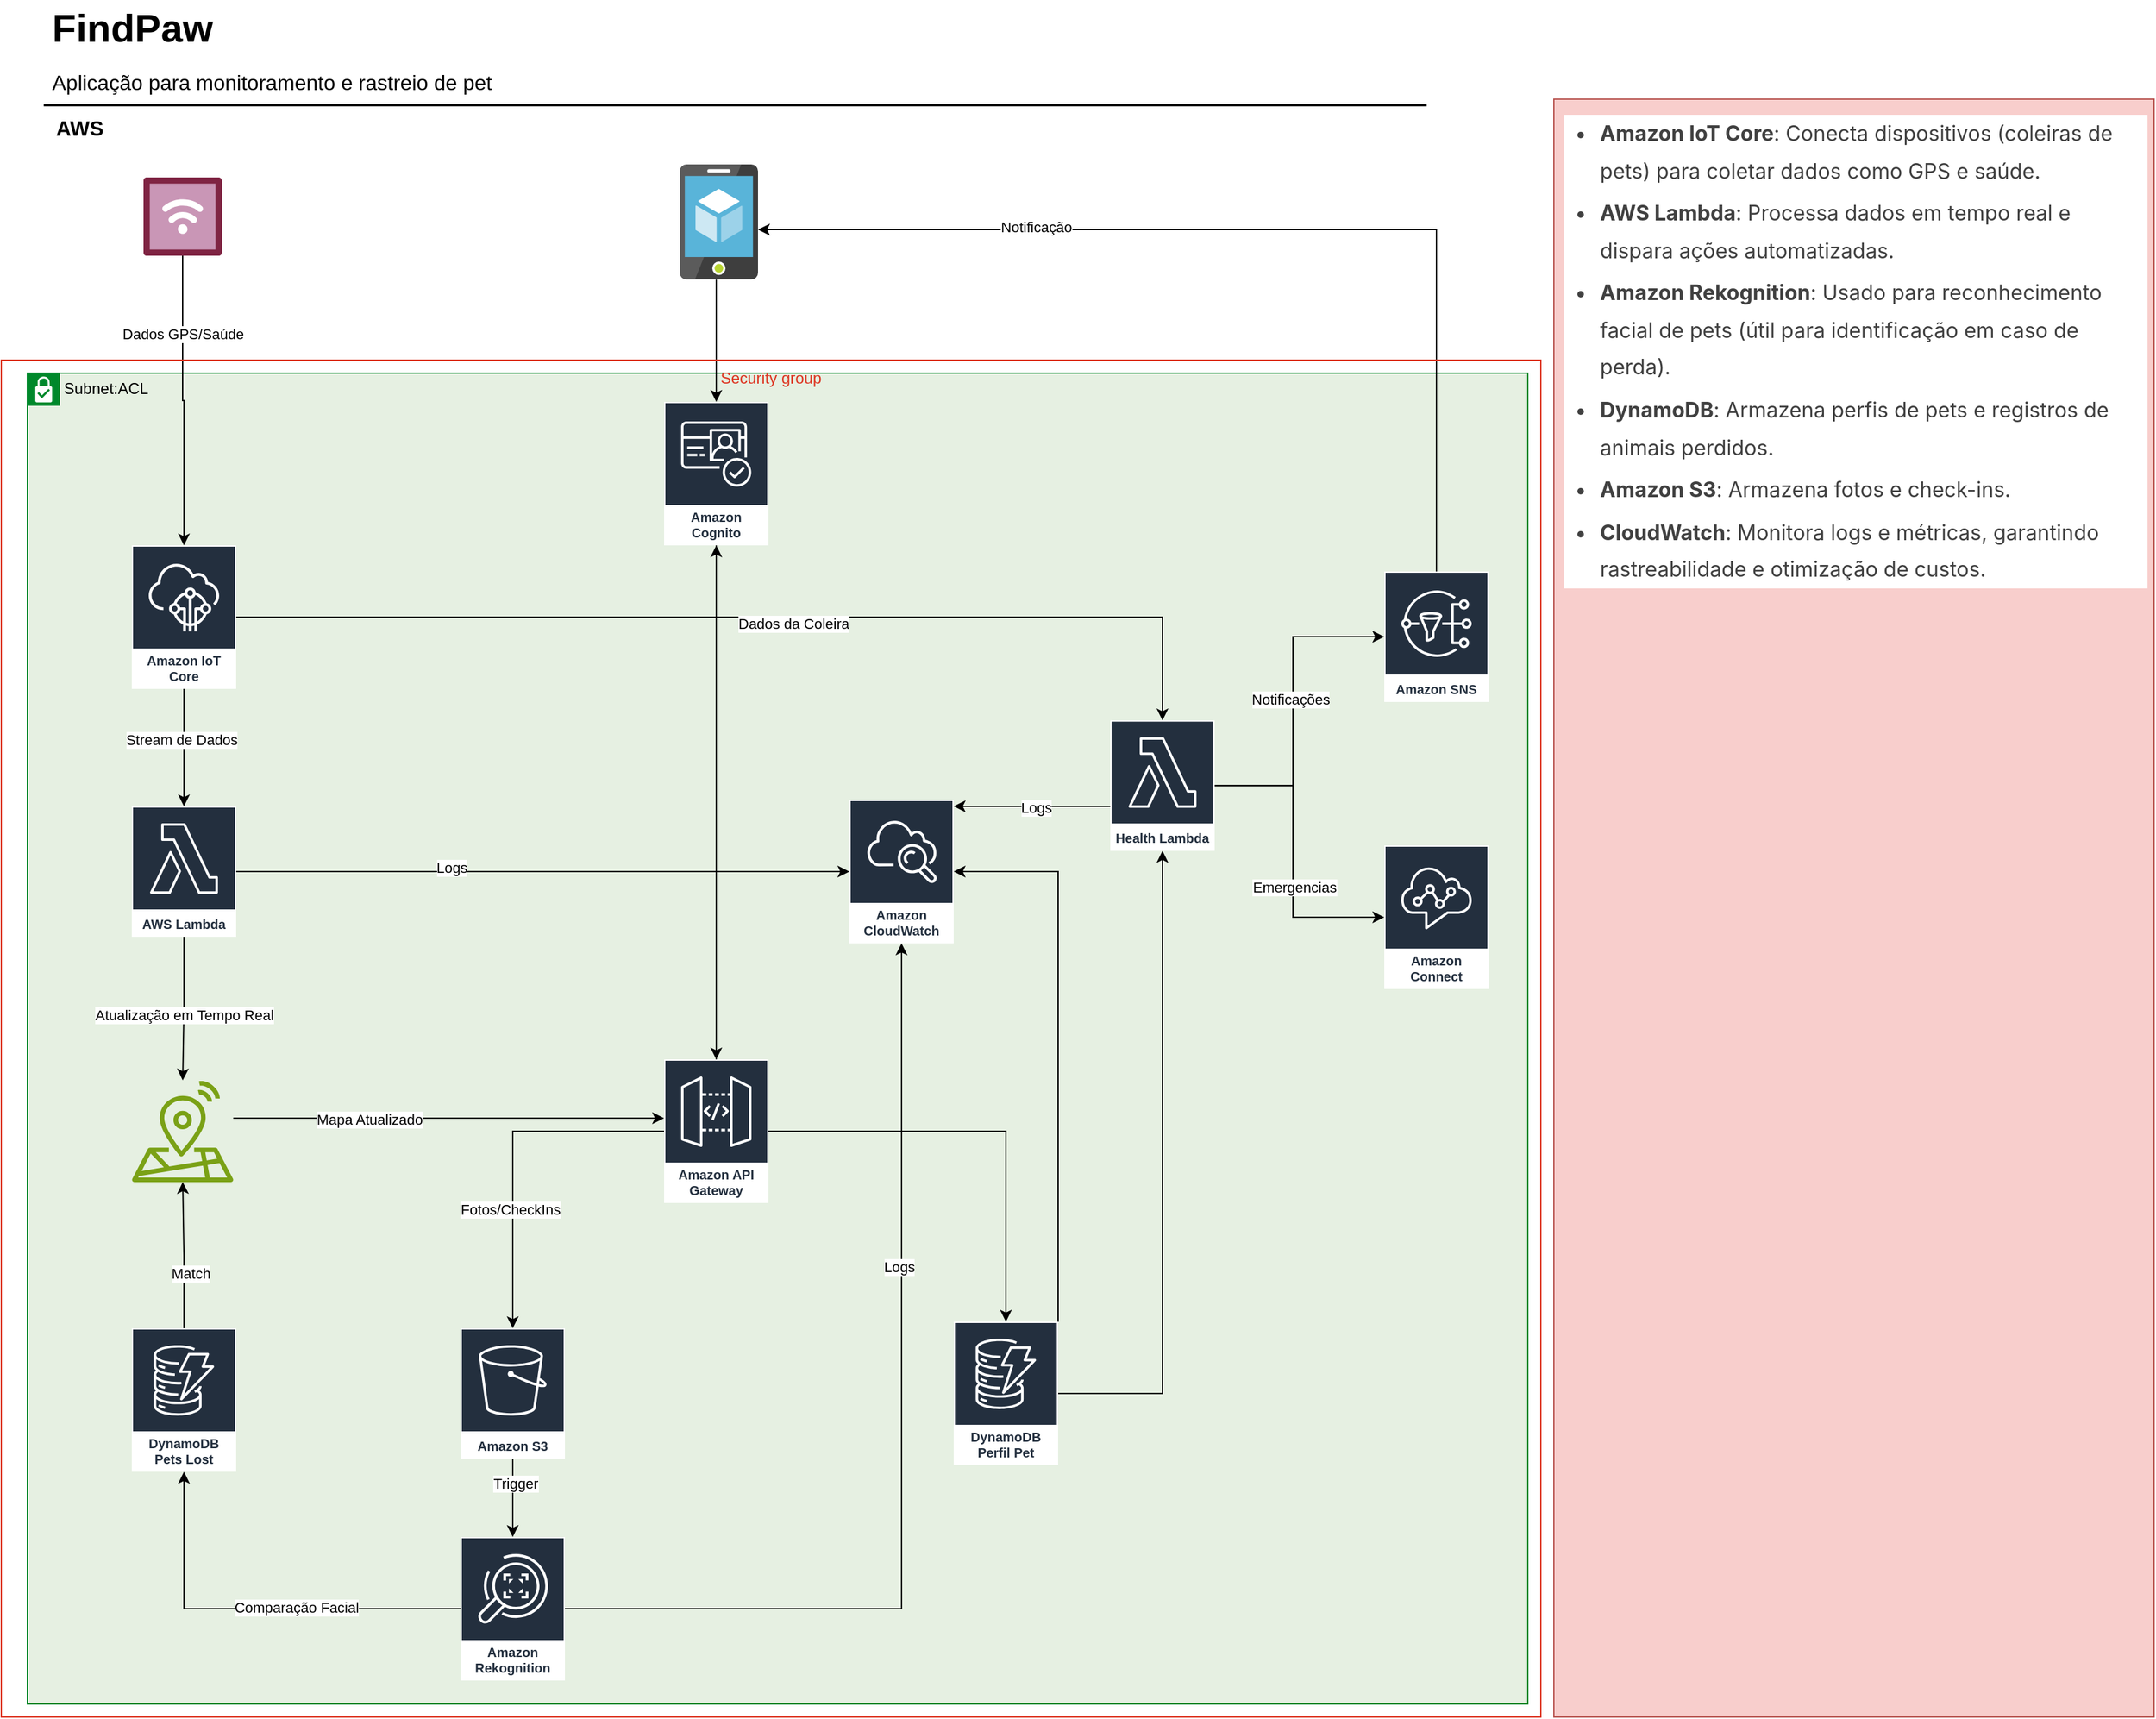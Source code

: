 <mxfile version="26.2.14">
  <diagram id="Ht1M8jgEwFfnCIfOTk4-" name="Page-1">
    <mxGraphModel dx="3288" dy="1856" grid="1" gridSize="10" guides="1" tooltips="1" connect="1" arrows="1" fold="1" page="1" pageScale="1" pageWidth="1169" pageHeight="827" math="0" shadow="0">
      <root>
        <mxCell id="0" />
        <mxCell id="1" parent="0" />
        <mxCell id="vbCQKPmqSeIT8snAKxs2-1" value="" style="rounded=0;whiteSpace=wrap;html=1;fillColor=#f8cecc;strokeColor=#b85450;" vertex="1" parent="1">
          <mxGeometry x="1210" y="140" width="460" height="1240" as="geometry" />
        </mxCell>
        <mxCell id="vbCQKPmqSeIT8snAKxs2-2" value="Subnet:ACL" style="shape=mxgraph.ibm.box;prType=subnet;fontStyle=0;verticalAlign=top;align=left;spacingLeft=32;spacingTop=4;fillColor=#E6F0E2;rounded=0;whiteSpace=wrap;html=1;strokeColor=#00882B;strokeWidth=1;dashed=0;container=1;spacing=-4;collapsible=0;expand=0;recursiveResize=0;" vertex="1" parent="1">
          <mxGeometry x="40" y="350" width="1150" height="1020" as="geometry" />
        </mxCell>
        <mxCell id="vbCQKPmqSeIT8snAKxs2-3" value="FindPaw" style="text;html=1;resizable=0;points=[];autosize=1;align=left;verticalAlign=top;spacingTop=-4;fontSize=30;fontStyle=1" vertex="1" parent="1">
          <mxGeometry x="56.5" y="64.5" width="140" height="40" as="geometry" />
        </mxCell>
        <mxCell id="vbCQKPmqSeIT8snAKxs2-4" value="Aplicação para monitoramento e rastreio de pet" style="text;html=1;resizable=0;points=[];autosize=1;align=left;verticalAlign=top;spacingTop=-4;fontSize=16" vertex="1" parent="1">
          <mxGeometry x="56.5" y="114.5" width="360" height="30" as="geometry" />
        </mxCell>
        <mxCell id="vbCQKPmqSeIT8snAKxs2-5" value="AWS" style="text;html=1;resizable=0;points=[];autosize=1;align=left;verticalAlign=top;spacingTop=-4;fontSize=16;fontStyle=1" vertex="1" parent="1">
          <mxGeometry x="60" y="149.5" width="60" height="30" as="geometry" />
        </mxCell>
        <mxCell id="vbCQKPmqSeIT8snAKxs2-6" value="" style="line;strokeWidth=2;html=1;fontSize=14;" vertex="1" parent="1">
          <mxGeometry x="52.5" y="139.5" width="1060" height="10" as="geometry" />
        </mxCell>
        <mxCell id="vbCQKPmqSeIT8snAKxs2-7" value="&lt;ul style=&quot;margin: 4px 0px 0px; padding-left: 27.432px; color: rgb(64, 64, 64); font-family: DeepSeek-CJK-patch, Inter, system-ui, -apple-system, BlinkMacSystemFont, &amp;quot;Segoe UI&amp;quot;, Roboto, &amp;quot;Noto Sans&amp;quot;, Ubuntu, Cantarell, &amp;quot;Helvetica Neue&amp;quot;, Oxygen, &amp;quot;Open Sans&amp;quot;, sans-serif; font-size: 16.002px; background-color: rgb(255, 255, 255);&quot;&gt;&lt;li&gt;&lt;p style=&quot;margin-top: 0px; margin-right: 0px; margin-bottom: 0px !important; margin-left: 0px; font-size: 16.002px; line-height: 28.575px;&quot; class=&quot;ds-markdown-paragraph&quot;&gt;&lt;strong&gt;Amazon IoT Core&lt;/strong&gt;: Conecta dispositivos (coleiras de pets) para coletar dados como GPS e saúde.&lt;/p&gt;&lt;/li&gt;&lt;li style=&quot;margin-top: 4px;&quot;&gt;&lt;p style=&quot;margin-top: 0px; margin-right: 0px; margin-bottom: 0px !important; margin-left: 0px; font-size: 16.002px; line-height: 28.575px;&quot; class=&quot;ds-markdown-paragraph&quot;&gt;&lt;strong&gt;AWS Lambda&lt;/strong&gt;: Processa dados em tempo real e dispara ações automatizadas.&lt;/p&gt;&lt;/li&gt;&lt;li style=&quot;margin-top: 4px;&quot;&gt;&lt;p style=&quot;margin-top: 0px; margin-right: 0px; margin-bottom: 0px !important; margin-left: 0px; font-size: 16.002px; line-height: 28.575px;&quot; class=&quot;ds-markdown-paragraph&quot;&gt;&lt;strong&gt;Amazon Rekognition&lt;/strong&gt;: Usado para reconhecimento facial de pets (útil para identificação em caso de perda).&lt;/p&gt;&lt;/li&gt;&lt;li style=&quot;margin-top: 4px;&quot;&gt;&lt;p style=&quot;margin-top: 0px; margin-right: 0px; margin-bottom: 0px !important; margin-left: 0px; font-size: 16.002px; line-height: 28.575px;&quot; class=&quot;ds-markdown-paragraph&quot;&gt;&lt;strong&gt;DynamoDB&lt;/strong&gt;: Armazena perfis de pets e registros de animais perdidos.&lt;/p&gt;&lt;/li&gt;&lt;li style=&quot;margin-top: 4px;&quot;&gt;&lt;p style=&quot;margin-top: 0px; margin-right: 0px; margin-bottom: 0px !important; margin-left: 0px; font-size: 16.002px; line-height: 28.575px;&quot; class=&quot;ds-markdown-paragraph&quot;&gt;&lt;strong&gt;Amazon S3&lt;/strong&gt;: Armazena fotos e check-ins.&lt;/p&gt;&lt;/li&gt;&lt;li style=&quot;margin-top: 4px;&quot;&gt;&lt;p style=&quot;margin-top: 0px; margin-right: 0px; margin-bottom: 0px !important; margin-left: 0px; font-size: 16.002px; line-height: 28.575px;&quot; class=&quot;ds-markdown-paragraph&quot;&gt;&lt;strong&gt;CloudWatch&lt;/strong&gt;: Monitora logs e métricas, garantindo rastreabilidade e otimização de custos.&lt;/p&gt;&lt;/li&gt;&lt;/ul&gt;" style="text;html=1;align=left;verticalAlign=top;spacingTop=-4;fontSize=14;labelBackgroundColor=none;whiteSpace=wrap;" vertex="1" parent="1">
          <mxGeometry x="1215.5" y="144.5" width="449" height="83.5" as="geometry" />
        </mxCell>
        <mxCell id="vbCQKPmqSeIT8snAKxs2-8" style="edgeStyle=orthogonalEdgeStyle;rounded=0;orthogonalLoop=1;jettySize=auto;html=1;" edge="1" parent="1" source="vbCQKPmqSeIT8snAKxs2-12" target="vbCQKPmqSeIT8snAKxs2-20">
          <mxGeometry relative="1" as="geometry" />
        </mxCell>
        <mxCell id="vbCQKPmqSeIT8snAKxs2-9" value="Stream de Dados" style="edgeLabel;html=1;align=center;verticalAlign=middle;resizable=0;points=[];" vertex="1" connectable="0" parent="vbCQKPmqSeIT8snAKxs2-8">
          <mxGeometry x="-0.143" y="-2" relative="1" as="geometry">
            <mxPoint as="offset" />
          </mxGeometry>
        </mxCell>
        <mxCell id="vbCQKPmqSeIT8snAKxs2-10" style="edgeStyle=orthogonalEdgeStyle;rounded=0;orthogonalLoop=1;jettySize=auto;html=1;" edge="1" parent="1" source="vbCQKPmqSeIT8snAKxs2-12" target="vbCQKPmqSeIT8snAKxs2-52">
          <mxGeometry relative="1" as="geometry" />
        </mxCell>
        <mxCell id="vbCQKPmqSeIT8snAKxs2-11" value="Dados da Coleira" style="edgeLabel;html=1;align=center;verticalAlign=middle;resizable=0;points=[];" vertex="1" connectable="0" parent="vbCQKPmqSeIT8snAKxs2-10">
          <mxGeometry x="0.082" y="-5" relative="1" as="geometry">
            <mxPoint as="offset" />
          </mxGeometry>
        </mxCell>
        <mxCell id="vbCQKPmqSeIT8snAKxs2-12" value="Amazon IoT Core" style="sketch=0;outlineConnect=0;fontColor=#232F3E;gradientColor=none;strokeColor=#ffffff;fillColor=#232F3E;dashed=0;verticalLabelPosition=middle;verticalAlign=bottom;align=center;html=1;whiteSpace=wrap;fontSize=10;fontStyle=1;spacing=3;shape=mxgraph.aws4.productIcon;prIcon=mxgraph.aws4.iot_core;" vertex="1" parent="1">
          <mxGeometry x="120" y="482" width="80" height="110" as="geometry" />
        </mxCell>
        <mxCell id="vbCQKPmqSeIT8snAKxs2-13" style="edgeStyle=orthogonalEdgeStyle;rounded=0;orthogonalLoop=1;jettySize=auto;html=1;" edge="1" parent="1" source="vbCQKPmqSeIT8snAKxs2-15" target="vbCQKPmqSeIT8snAKxs2-12">
          <mxGeometry relative="1" as="geometry" />
        </mxCell>
        <mxCell id="vbCQKPmqSeIT8snAKxs2-14" value="Dados GPS/Saúde" style="edgeLabel;html=1;align=center;verticalAlign=middle;resizable=0;points=[];" vertex="1" connectable="0" parent="vbCQKPmqSeIT8snAKxs2-13">
          <mxGeometry x="-0.318" y="1" relative="1" as="geometry">
            <mxPoint x="-1" y="-16" as="offset" />
          </mxGeometry>
        </mxCell>
        <mxCell id="vbCQKPmqSeIT8snAKxs2-15" value="" style="verticalLabelPosition=bottom;aspect=fixed;html=1;shape=mxgraph.salesforce.iot;" vertex="1" parent="1">
          <mxGeometry x="129" y="200" width="60" height="60" as="geometry" />
        </mxCell>
        <mxCell id="vbCQKPmqSeIT8snAKxs2-16" style="edgeStyle=orthogonalEdgeStyle;rounded=0;orthogonalLoop=1;jettySize=auto;html=1;" edge="1" parent="1" source="vbCQKPmqSeIT8snAKxs2-20" target="vbCQKPmqSeIT8snAKxs2-26">
          <mxGeometry relative="1" as="geometry" />
        </mxCell>
        <mxCell id="vbCQKPmqSeIT8snAKxs2-17" value="Atualização em Tempo Real" style="edgeLabel;html=1;align=center;verticalAlign=middle;resizable=0;points=[];" vertex="1" connectable="0" parent="vbCQKPmqSeIT8snAKxs2-16">
          <mxGeometry x="0.093" y="1" relative="1" as="geometry">
            <mxPoint as="offset" />
          </mxGeometry>
        </mxCell>
        <mxCell id="vbCQKPmqSeIT8snAKxs2-18" style="edgeStyle=orthogonalEdgeStyle;rounded=0;orthogonalLoop=1;jettySize=auto;html=1;" edge="1" parent="1" source="vbCQKPmqSeIT8snAKxs2-20" target="vbCQKPmqSeIT8snAKxs2-42">
          <mxGeometry relative="1" as="geometry" />
        </mxCell>
        <mxCell id="vbCQKPmqSeIT8snAKxs2-19" value="Logs" style="edgeLabel;html=1;align=center;verticalAlign=middle;resizable=0;points=[];" vertex="1" connectable="0" parent="vbCQKPmqSeIT8snAKxs2-18">
          <mxGeometry x="-0.299" y="3" relative="1" as="geometry">
            <mxPoint as="offset" />
          </mxGeometry>
        </mxCell>
        <mxCell id="vbCQKPmqSeIT8snAKxs2-20" value="AWS Lambda" style="sketch=0;outlineConnect=0;fontColor=#232F3E;gradientColor=none;strokeColor=#ffffff;fillColor=#232F3E;dashed=0;verticalLabelPosition=middle;verticalAlign=bottom;align=center;html=1;whiteSpace=wrap;fontSize=10;fontStyle=1;spacing=3;shape=mxgraph.aws4.productIcon;prIcon=mxgraph.aws4.lambda;" vertex="1" parent="1">
          <mxGeometry x="120" y="682" width="80" height="100" as="geometry" />
        </mxCell>
        <mxCell id="vbCQKPmqSeIT8snAKxs2-21" style="edgeStyle=orthogonalEdgeStyle;rounded=0;orthogonalLoop=1;jettySize=auto;html=1;" edge="1" parent="1" source="vbCQKPmqSeIT8snAKxs2-23" target="vbCQKPmqSeIT8snAKxs2-26">
          <mxGeometry relative="1" as="geometry" />
        </mxCell>
        <mxCell id="vbCQKPmqSeIT8snAKxs2-22" value="Match" style="edgeLabel;html=1;align=center;verticalAlign=middle;resizable=0;points=[];" vertex="1" connectable="0" parent="vbCQKPmqSeIT8snAKxs2-21">
          <mxGeometry x="-0.247" y="-5" relative="1" as="geometry">
            <mxPoint as="offset" />
          </mxGeometry>
        </mxCell>
        <mxCell id="vbCQKPmqSeIT8snAKxs2-23" value="DynamoDB&lt;br&gt;Pets Lost" style="sketch=0;outlineConnect=0;fontColor=#232F3E;gradientColor=none;strokeColor=#ffffff;fillColor=#232F3E;dashed=0;verticalLabelPosition=middle;verticalAlign=bottom;align=center;html=1;whiteSpace=wrap;fontSize=10;fontStyle=1;spacing=3;shape=mxgraph.aws4.productIcon;prIcon=mxgraph.aws4.dynamodb;" vertex="1" parent="1">
          <mxGeometry x="120" y="1082" width="80" height="110" as="geometry" />
        </mxCell>
        <mxCell id="vbCQKPmqSeIT8snAKxs2-24" style="edgeStyle=orthogonalEdgeStyle;rounded=0;orthogonalLoop=1;jettySize=auto;html=1;" edge="1" parent="1">
          <mxGeometry relative="1" as="geometry">
            <mxPoint x="197.826" y="921.0" as="sourcePoint" />
            <mxPoint x="528" y="921.0" as="targetPoint" />
          </mxGeometry>
        </mxCell>
        <mxCell id="vbCQKPmqSeIT8snAKxs2-25" value="Mapa Atualizado" style="edgeLabel;html=1;align=center;verticalAlign=middle;resizable=0;points=[];" vertex="1" connectable="0" parent="vbCQKPmqSeIT8snAKxs2-24">
          <mxGeometry x="-0.373" y="-1" relative="1" as="geometry">
            <mxPoint as="offset" />
          </mxGeometry>
        </mxCell>
        <mxCell id="vbCQKPmqSeIT8snAKxs2-26" value="" style="sketch=0;outlineConnect=0;fontColor=#232F3E;gradientColor=none;fillColor=#7AA116;strokeColor=none;dashed=0;verticalLabelPosition=bottom;verticalAlign=top;align=center;html=1;fontSize=12;fontStyle=0;aspect=fixed;pointerEvents=1;shape=mxgraph.aws4.iot_core_device_location;" vertex="1" parent="1">
          <mxGeometry x="120" y="892" width="78" height="78" as="geometry" />
        </mxCell>
        <mxCell id="vbCQKPmqSeIT8snAKxs2-27" style="edgeStyle=orthogonalEdgeStyle;rounded=0;orthogonalLoop=1;jettySize=auto;html=1;" edge="1" parent="1" source="vbCQKPmqSeIT8snAKxs2-31" target="vbCQKPmqSeIT8snAKxs2-36">
          <mxGeometry relative="1" as="geometry" />
        </mxCell>
        <mxCell id="vbCQKPmqSeIT8snAKxs2-28" value="Fotos/CheckIns" style="edgeLabel;html=1;align=center;verticalAlign=middle;resizable=0;points=[];" vertex="1" connectable="0" parent="vbCQKPmqSeIT8snAKxs2-27">
          <mxGeometry x="0.315" y="-2" relative="1" as="geometry">
            <mxPoint as="offset" />
          </mxGeometry>
        </mxCell>
        <mxCell id="vbCQKPmqSeIT8snAKxs2-29" style="edgeStyle=orthogonalEdgeStyle;rounded=0;orthogonalLoop=1;jettySize=auto;html=1;" edge="1" parent="1" source="vbCQKPmqSeIT8snAKxs2-31" target="vbCQKPmqSeIT8snAKxs2-45">
          <mxGeometry relative="1" as="geometry" />
        </mxCell>
        <mxCell id="vbCQKPmqSeIT8snAKxs2-30" style="edgeStyle=orthogonalEdgeStyle;rounded=0;orthogonalLoop=1;jettySize=auto;html=1;" edge="1" parent="1" source="vbCQKPmqSeIT8snAKxs2-31" target="vbCQKPmqSeIT8snAKxs2-58">
          <mxGeometry relative="1" as="geometry" />
        </mxCell>
        <mxCell id="vbCQKPmqSeIT8snAKxs2-31" value="Amazon API Gateway" style="sketch=0;outlineConnect=0;fontColor=#232F3E;gradientColor=none;strokeColor=#ffffff;fillColor=#232F3E;dashed=0;verticalLabelPosition=middle;verticalAlign=bottom;align=center;html=1;whiteSpace=wrap;fontSize=10;fontStyle=1;spacing=3;shape=mxgraph.aws4.productIcon;prIcon=mxgraph.aws4.api_gateway;" vertex="1" parent="1">
          <mxGeometry x="528" y="876" width="80" height="110" as="geometry" />
        </mxCell>
        <mxCell id="vbCQKPmqSeIT8snAKxs2-32" style="edgeStyle=orthogonalEdgeStyle;rounded=0;orthogonalLoop=1;jettySize=auto;html=1;" edge="1" parent="1" source="vbCQKPmqSeIT8snAKxs2-33" target="vbCQKPmqSeIT8snAKxs2-58">
          <mxGeometry relative="1" as="geometry">
            <Array as="points">
              <mxPoint x="568" y="300" />
              <mxPoint x="568" y="300" />
            </Array>
          </mxGeometry>
        </mxCell>
        <mxCell id="vbCQKPmqSeIT8snAKxs2-33" value="" style="image;sketch=0;aspect=fixed;html=1;points=[];align=center;fontSize=12;image=img/lib/mscae/App_Service_Mobile_App.svg;" vertex="1" parent="1">
          <mxGeometry x="540" y="190" width="60" height="88.24" as="geometry" />
        </mxCell>
        <mxCell id="vbCQKPmqSeIT8snAKxs2-34" style="edgeStyle=orthogonalEdgeStyle;rounded=0;orthogonalLoop=1;jettySize=auto;html=1;" edge="1" parent="1" source="vbCQKPmqSeIT8snAKxs2-36" target="vbCQKPmqSeIT8snAKxs2-41">
          <mxGeometry relative="1" as="geometry" />
        </mxCell>
        <mxCell id="vbCQKPmqSeIT8snAKxs2-35" value="Trigger" style="edgeLabel;html=1;align=center;verticalAlign=middle;resizable=0;points=[];" vertex="1" connectable="0" parent="vbCQKPmqSeIT8snAKxs2-34">
          <mxGeometry x="-0.382" y="2" relative="1" as="geometry">
            <mxPoint as="offset" />
          </mxGeometry>
        </mxCell>
        <mxCell id="vbCQKPmqSeIT8snAKxs2-36" value="Amazon S3" style="sketch=0;outlineConnect=0;fontColor=#232F3E;gradientColor=none;strokeColor=#ffffff;fillColor=#232F3E;dashed=0;verticalLabelPosition=middle;verticalAlign=bottom;align=center;html=1;whiteSpace=wrap;fontSize=10;fontStyle=1;spacing=3;shape=mxgraph.aws4.productIcon;prIcon=mxgraph.aws4.s3;" vertex="1" parent="1">
          <mxGeometry x="372" y="1082" width="80" height="100" as="geometry" />
        </mxCell>
        <mxCell id="vbCQKPmqSeIT8snAKxs2-37" style="edgeStyle=orthogonalEdgeStyle;rounded=0;orthogonalLoop=1;jettySize=auto;html=1;" edge="1" parent="1" source="vbCQKPmqSeIT8snAKxs2-41" target="vbCQKPmqSeIT8snAKxs2-23">
          <mxGeometry relative="1" as="geometry" />
        </mxCell>
        <mxCell id="vbCQKPmqSeIT8snAKxs2-38" value="Comparação Facial" style="edgeLabel;html=1;align=center;verticalAlign=middle;resizable=0;points=[];" vertex="1" connectable="0" parent="vbCQKPmqSeIT8snAKxs2-37">
          <mxGeometry x="-0.204" y="-1" relative="1" as="geometry">
            <mxPoint as="offset" />
          </mxGeometry>
        </mxCell>
        <mxCell id="vbCQKPmqSeIT8snAKxs2-39" style="edgeStyle=orthogonalEdgeStyle;rounded=0;orthogonalLoop=1;jettySize=auto;html=1;" edge="1" parent="1" source="vbCQKPmqSeIT8snAKxs2-41" target="vbCQKPmqSeIT8snAKxs2-42">
          <mxGeometry relative="1" as="geometry" />
        </mxCell>
        <mxCell id="vbCQKPmqSeIT8snAKxs2-40" value="Logs" style="edgeLabel;html=1;align=center;verticalAlign=middle;resizable=0;points=[];" vertex="1" connectable="0" parent="vbCQKPmqSeIT8snAKxs2-39">
          <mxGeometry x="0.354" y="2" relative="1" as="geometry">
            <mxPoint as="offset" />
          </mxGeometry>
        </mxCell>
        <mxCell id="vbCQKPmqSeIT8snAKxs2-41" value="Amazon Rekognition" style="sketch=0;outlineConnect=0;fontColor=#232F3E;gradientColor=none;strokeColor=#ffffff;fillColor=#232F3E;dashed=0;verticalLabelPosition=middle;verticalAlign=bottom;align=center;html=1;whiteSpace=wrap;fontSize=10;fontStyle=1;spacing=3;shape=mxgraph.aws4.productIcon;prIcon=mxgraph.aws4.rekognition;" vertex="1" parent="1">
          <mxGeometry x="372" y="1242" width="80" height="110" as="geometry" />
        </mxCell>
        <mxCell id="vbCQKPmqSeIT8snAKxs2-42" value="Amazon CloudWatch" style="sketch=0;outlineConnect=0;fontColor=#232F3E;gradientColor=none;strokeColor=#ffffff;fillColor=#232F3E;dashed=0;verticalLabelPosition=middle;verticalAlign=bottom;align=center;html=1;whiteSpace=wrap;fontSize=10;fontStyle=1;spacing=3;shape=mxgraph.aws4.productIcon;prIcon=mxgraph.aws4.cloudwatch;" vertex="1" parent="1">
          <mxGeometry x="670" y="677" width="80" height="110" as="geometry" />
        </mxCell>
        <mxCell id="vbCQKPmqSeIT8snAKxs2-43" style="edgeStyle=orthogonalEdgeStyle;rounded=0;orthogonalLoop=1;jettySize=auto;html=1;" edge="1" parent="1" source="vbCQKPmqSeIT8snAKxs2-45" target="vbCQKPmqSeIT8snAKxs2-52">
          <mxGeometry relative="1" as="geometry" />
        </mxCell>
        <mxCell id="vbCQKPmqSeIT8snAKxs2-44" style="edgeStyle=orthogonalEdgeStyle;rounded=0;orthogonalLoop=1;jettySize=auto;html=1;" edge="1" parent="1" source="vbCQKPmqSeIT8snAKxs2-45" target="vbCQKPmqSeIT8snAKxs2-42">
          <mxGeometry relative="1" as="geometry">
            <Array as="points">
              <mxPoint x="830" y="732" />
            </Array>
          </mxGeometry>
        </mxCell>
        <mxCell id="vbCQKPmqSeIT8snAKxs2-45" value="DynamoDB&lt;br&gt;Perfil Pet" style="sketch=0;outlineConnect=0;fontColor=#232F3E;gradientColor=none;strokeColor=#ffffff;fillColor=#232F3E;dashed=0;verticalLabelPosition=middle;verticalAlign=bottom;align=center;html=1;whiteSpace=wrap;fontSize=10;fontStyle=1;spacing=3;shape=mxgraph.aws4.productIcon;prIcon=mxgraph.aws4.dynamodb;" vertex="1" parent="1">
          <mxGeometry x="750" y="1077" width="80" height="110" as="geometry" />
        </mxCell>
        <mxCell id="vbCQKPmqSeIT8snAKxs2-46" style="edgeStyle=orthogonalEdgeStyle;rounded=0;orthogonalLoop=1;jettySize=auto;html=1;" edge="1" parent="1" source="vbCQKPmqSeIT8snAKxs2-52" target="vbCQKPmqSeIT8snAKxs2-42">
          <mxGeometry relative="1" as="geometry">
            <Array as="points">
              <mxPoint x="840" y="682" />
              <mxPoint x="840" y="682" />
            </Array>
          </mxGeometry>
        </mxCell>
        <mxCell id="vbCQKPmqSeIT8snAKxs2-47" value="Logs" style="edgeLabel;html=1;align=center;verticalAlign=middle;resizable=0;points=[];" vertex="1" connectable="0" parent="vbCQKPmqSeIT8snAKxs2-46">
          <mxGeometry x="-0.041" y="1" relative="1" as="geometry">
            <mxPoint as="offset" />
          </mxGeometry>
        </mxCell>
        <mxCell id="vbCQKPmqSeIT8snAKxs2-48" style="edgeStyle=orthogonalEdgeStyle;rounded=0;orthogonalLoop=1;jettySize=auto;html=1;" edge="1" parent="1" source="vbCQKPmqSeIT8snAKxs2-52" target="vbCQKPmqSeIT8snAKxs2-56">
          <mxGeometry relative="1" as="geometry">
            <Array as="points">
              <mxPoint x="1010" y="666" />
              <mxPoint x="1010" y="767" />
            </Array>
          </mxGeometry>
        </mxCell>
        <mxCell id="vbCQKPmqSeIT8snAKxs2-49" value="Emergencias" style="edgeLabel;html=1;align=center;verticalAlign=middle;resizable=0;points=[];" vertex="1" connectable="0" parent="vbCQKPmqSeIT8snAKxs2-48">
          <mxGeometry x="0.194" y="1" relative="1" as="geometry">
            <mxPoint as="offset" />
          </mxGeometry>
        </mxCell>
        <mxCell id="vbCQKPmqSeIT8snAKxs2-50" style="edgeStyle=orthogonalEdgeStyle;rounded=0;orthogonalLoop=1;jettySize=auto;html=1;" edge="1" parent="1" source="vbCQKPmqSeIT8snAKxs2-52" target="vbCQKPmqSeIT8snAKxs2-55">
          <mxGeometry relative="1" as="geometry">
            <Array as="points">
              <mxPoint x="1010" y="666" />
              <mxPoint x="1010" y="552" />
            </Array>
          </mxGeometry>
        </mxCell>
        <mxCell id="vbCQKPmqSeIT8snAKxs2-51" value="Notificações" style="edgeLabel;html=1;align=center;verticalAlign=middle;resizable=0;points=[];" vertex="1" connectable="0" parent="vbCQKPmqSeIT8snAKxs2-50">
          <mxGeometry x="0.038" y="2" relative="1" as="geometry">
            <mxPoint as="offset" />
          </mxGeometry>
        </mxCell>
        <mxCell id="vbCQKPmqSeIT8snAKxs2-52" value="Health Lambda" style="sketch=0;outlineConnect=0;fontColor=#232F3E;gradientColor=none;strokeColor=#ffffff;fillColor=#232F3E;dashed=0;verticalLabelPosition=middle;verticalAlign=bottom;align=center;html=1;whiteSpace=wrap;fontSize=10;fontStyle=1;spacing=3;shape=mxgraph.aws4.productIcon;prIcon=mxgraph.aws4.lambda;" vertex="1" parent="1">
          <mxGeometry x="870" y="616.12" width="80" height="100" as="geometry" />
        </mxCell>
        <mxCell id="vbCQKPmqSeIT8snAKxs2-53" style="edgeStyle=orthogonalEdgeStyle;rounded=0;orthogonalLoop=1;jettySize=auto;html=1;" edge="1" parent="1" source="vbCQKPmqSeIT8snAKxs2-55" target="vbCQKPmqSeIT8snAKxs2-33">
          <mxGeometry relative="1" as="geometry">
            <Array as="points">
              <mxPoint x="1120" y="240" />
            </Array>
          </mxGeometry>
        </mxCell>
        <mxCell id="vbCQKPmqSeIT8snAKxs2-54" value="Notificação" style="edgeLabel;html=1;align=center;verticalAlign=middle;resizable=0;points=[];" vertex="1" connectable="0" parent="vbCQKPmqSeIT8snAKxs2-53">
          <mxGeometry x="0.455" y="-2" relative="1" as="geometry">
            <mxPoint as="offset" />
          </mxGeometry>
        </mxCell>
        <mxCell id="vbCQKPmqSeIT8snAKxs2-55" value="Amazon SNS" style="sketch=0;outlineConnect=0;fontColor=#232F3E;gradientColor=none;strokeColor=#ffffff;fillColor=#232F3E;dashed=0;verticalLabelPosition=middle;verticalAlign=bottom;align=center;html=1;whiteSpace=wrap;fontSize=10;fontStyle=1;spacing=3;shape=mxgraph.aws4.productIcon;prIcon=mxgraph.aws4.sns;" vertex="1" parent="1">
          <mxGeometry x="1080" y="502" width="80" height="100" as="geometry" />
        </mxCell>
        <mxCell id="vbCQKPmqSeIT8snAKxs2-56" value="Amazon Connect" style="sketch=0;outlineConnect=0;fontColor=#232F3E;gradientColor=none;strokeColor=#ffffff;fillColor=#232F3E;dashed=0;verticalLabelPosition=middle;verticalAlign=bottom;align=center;html=1;whiteSpace=wrap;fontSize=10;fontStyle=1;spacing=3;shape=mxgraph.aws4.productIcon;prIcon=mxgraph.aws4.connect;" vertex="1" parent="1">
          <mxGeometry x="1080" y="712" width="80" height="110" as="geometry" />
        </mxCell>
        <mxCell id="vbCQKPmqSeIT8snAKxs2-57" style="edgeStyle=orthogonalEdgeStyle;rounded=0;orthogonalLoop=1;jettySize=auto;html=1;" edge="1" parent="1" source="vbCQKPmqSeIT8snAKxs2-58" target="vbCQKPmqSeIT8snAKxs2-31">
          <mxGeometry relative="1" as="geometry" />
        </mxCell>
        <mxCell id="vbCQKPmqSeIT8snAKxs2-58" value="Amazon Cognito" style="sketch=0;outlineConnect=0;fontColor=#232F3E;gradientColor=none;strokeColor=#ffffff;fillColor=#232F3E;dashed=0;verticalLabelPosition=middle;verticalAlign=bottom;align=center;html=1;whiteSpace=wrap;fontSize=10;fontStyle=1;spacing=3;shape=mxgraph.aws4.productIcon;prIcon=mxgraph.aws4.cognito;" vertex="1" parent="1">
          <mxGeometry x="528" y="372" width="80" height="110" as="geometry" />
        </mxCell>
        <mxCell id="vbCQKPmqSeIT8snAKxs2-59" value="Security group" style="fillColor=none;strokeColor=#DD3522;verticalAlign=top;fontStyle=0;fontColor=#DD3522;whiteSpace=wrap;html=1;" vertex="1" parent="1">
          <mxGeometry x="20" y="340" width="1180" height="1040" as="geometry" />
        </mxCell>
      </root>
    </mxGraphModel>
  </diagram>
</mxfile>
